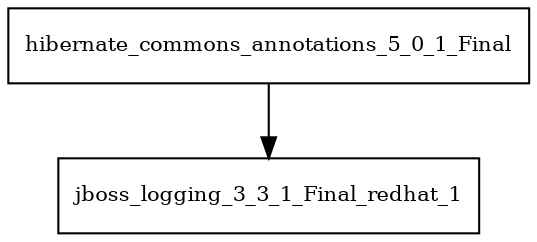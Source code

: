 digraph hibernate_commons_annotations_5_0_1_Final_dependencies {
  node [shape = box, fontsize=10.0];
  hibernate_commons_annotations_5_0_1_Final -> jboss_logging_3_3_1_Final_redhat_1;
}
